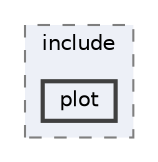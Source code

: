 digraph "prj.lab/plot/include/plot"
{
 // LATEX_PDF_SIZE
  bgcolor="transparent";
  edge [fontname=Helvetica,fontsize=10,labelfontname=Helvetica,labelfontsize=10];
  node [fontname=Helvetica,fontsize=10,shape=box,height=0.2,width=0.4];
  compound=true
  subgraph clusterdir_400f6840c6983718d6f54d69ffaf8ae0 {
    graph [ bgcolor="#edf0f7", pencolor="grey50", label="include", fontname=Helvetica,fontsize=10 style="filled,dashed", URL="dir_400f6840c6983718d6f54d69ffaf8ae0.html",tooltip=""]
  dir_83c3a8188d1ee652c4bd53ac629dfdad [label="plot", fillcolor="#edf0f7", color="grey25", style="filled,bold", URL="dir_83c3a8188d1ee652c4bd53ac629dfdad.html",tooltip=""];
  }
}

